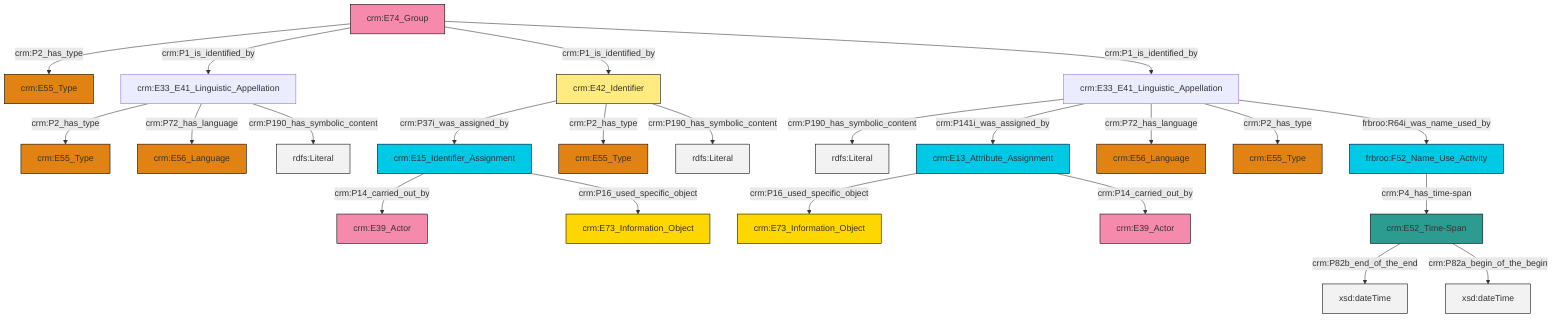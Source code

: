 graph TD
classDef Literal fill:#f2f2f2,stroke:#000000;
classDef CRM_Entity fill:#FFFFFF,stroke:#000000;
classDef Temporal_Entity fill:#00C9E6, stroke:#000000;
classDef Type fill:#E18312, stroke:#000000;
classDef Time-Span fill:#2C9C91, stroke:#000000;
classDef Appellation fill:#FFEB7F, stroke:#000000;
classDef Place fill:#008836, stroke:#000000;
classDef Persistent_Item fill:#B266B2, stroke:#000000;
classDef Conceptual_Object fill:#FFD700, stroke:#000000;
classDef Physical_Thing fill:#D2B48C, stroke:#000000;
classDef Actor fill:#f58aad, stroke:#000000;
classDef PC_Classes fill:#4ce600, stroke:#000000;
classDef Multi fill:#cccccc,stroke:#000000;

0["crm:E15_Identifier_Assignment"]:::Temporal_Entity -->|crm:P14_carried_out_by| 1["crm:E39_Actor"]:::Actor
8["crm:E33_E41_Linguistic_Appellation"]:::Default -->|crm:P190_has_symbolic_content| 9[rdfs:Literal]:::Literal
12["crm:E42_Identifier"]:::Appellation -->|crm:P37i_was_assigned_by| 0["crm:E15_Identifier_Assignment"]:::Temporal_Entity
15["crm:E13_Attribute_Assignment"]:::Temporal_Entity -->|crm:P16_used_specific_object| 16["crm:E73_Information_Object"]:::Conceptual_Object
10["frbroo:F52_Name_Use_Activity"]:::Temporal_Entity -->|crm:P4_has_time-span| 13["crm:E52_Time-Span"]:::Time-Span
0["crm:E15_Identifier_Assignment"]:::Temporal_Entity -->|crm:P16_used_specific_object| 19["crm:E73_Information_Object"]:::Conceptual_Object
8["crm:E33_E41_Linguistic_Appellation"]:::Default -->|crm:P141i_was_assigned_by| 15["crm:E13_Attribute_Assignment"]:::Temporal_Entity
8["crm:E33_E41_Linguistic_Appellation"]:::Default -->|crm:P72_has_language| 21["crm:E56_Language"]:::Type
12["crm:E42_Identifier"]:::Appellation -->|crm:P2_has_type| 28["crm:E55_Type"]:::Type
13["crm:E52_Time-Span"]:::Time-Span -->|crm:P82b_end_of_the_end| 29[xsd:dateTime]:::Literal
12["crm:E42_Identifier"]:::Appellation -->|crm:P190_has_symbolic_content| 32[rdfs:Literal]:::Literal
8["crm:E33_E41_Linguistic_Appellation"]:::Default -->|crm:P2_has_type| 23["crm:E55_Type"]:::Type
6["crm:E74_Group"]:::Actor -->|crm:P2_has_type| 36["crm:E55_Type"]:::Type
6["crm:E74_Group"]:::Actor -->|crm:P1_is_identified_by| 4["crm:E33_E41_Linguistic_Appellation"]:::Default
6["crm:E74_Group"]:::Actor -->|crm:P1_is_identified_by| 12["crm:E42_Identifier"]:::Appellation
4["crm:E33_E41_Linguistic_Appellation"]:::Default -->|crm:P2_has_type| 2["crm:E55_Type"]:::Type
4["crm:E33_E41_Linguistic_Appellation"]:::Default -->|crm:P72_has_language| 17["crm:E56_Language"]:::Type
8["crm:E33_E41_Linguistic_Appellation"]:::Default -->|frbroo:R64i_was_name_used_by| 10["frbroo:F52_Name_Use_Activity"]:::Temporal_Entity
6["crm:E74_Group"]:::Actor -->|crm:P1_is_identified_by| 8["crm:E33_E41_Linguistic_Appellation"]:::Default
4["crm:E33_E41_Linguistic_Appellation"]:::Default -->|crm:P190_has_symbolic_content| 38[rdfs:Literal]:::Literal
15["crm:E13_Attribute_Assignment"]:::Temporal_Entity -->|crm:P14_carried_out_by| 26["crm:E39_Actor"]:::Actor
13["crm:E52_Time-Span"]:::Time-Span -->|crm:P82a_begin_of_the_begin| 41[xsd:dateTime]:::Literal